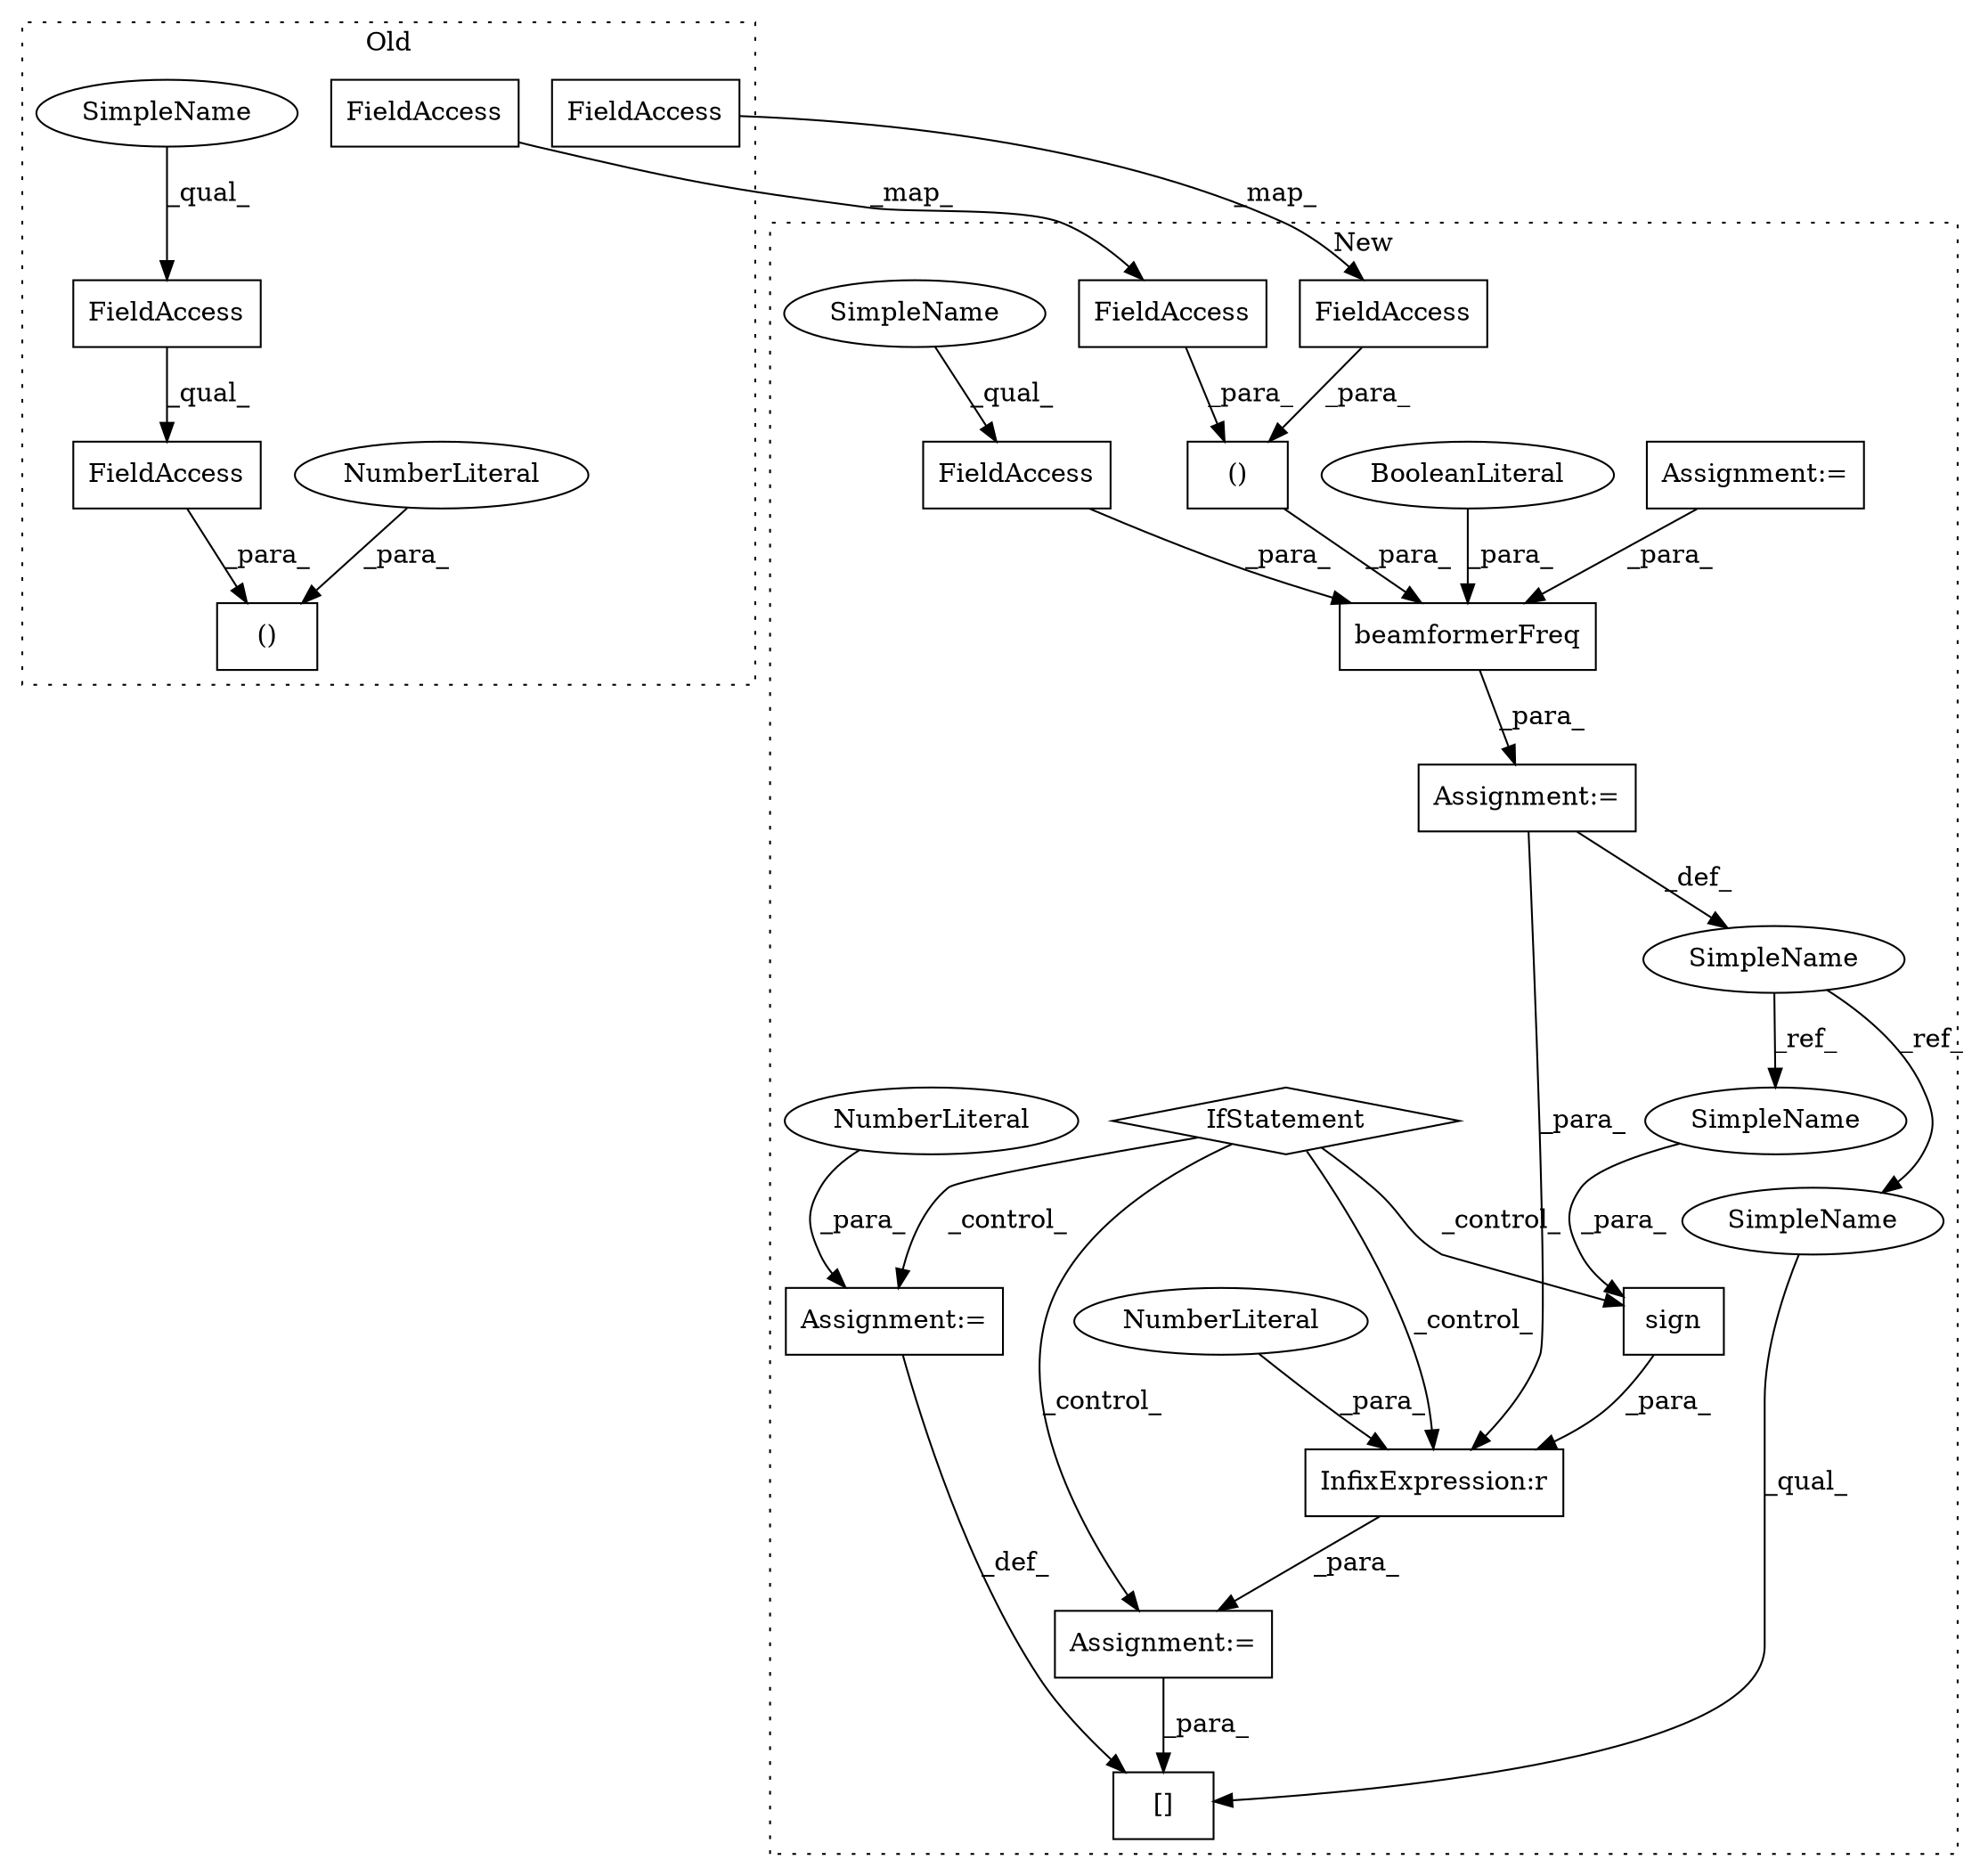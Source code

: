 digraph G {
subgraph cluster0 {
1 [label="()" a="106" s="9004" l="28" shape="box"];
5 [label="NumberLiteral" a="34" s="9004" l="1" shape="ellipse"];
6 [label="FieldAccess" a="22" s="9018" l="14" shape="box"];
11 [label="FieldAccess" a="22" s="9018" l="9" shape="box"];
12 [label="FieldAccess" a="22" s="9707" l="7" shape="box"];
23 [label="FieldAccess" a="22" s="9715" l="7" shape="box"];
24 [label="SimpleName" a="42" s="9018" l="4" shape="ellipse"];
label = "Old";
style="dotted";
}
subgraph cluster1 {
2 [label="sign" a="32" s="9735,9756" l="5,1" shape="box"];
3 [label="Assignment:=" a="7" s="9520" l="1" shape="box"];
4 [label="()" a="106" s="9607" l="75" shape="box"];
7 [label="[]" a="2" s="9774,9801" l="17,1" shape="box"];
8 [label="SimpleName" a="42" s="9504" l="16" shape="ellipse"];
9 [label="InfixExpression:r" a="27" s="9757" l="3" shape="box"];
10 [label="NumberLiteral" a="34" s="9760" l="1" shape="ellipse"];
13 [label="FieldAccess" a="22" s="9607" l="7" shape="box"];
14 [label="FieldAccess" a="22" s="9561" l="11" shape="box"];
15 [label="IfStatement" a="25" s="9694,9709" l="4,2" shape="diamond"];
16 [label="Assignment:=" a="7" s="9802" l="1" shape="box"];
17 [label="NumberLiteral" a="34" s="9803" l="3" shape="ellipse"];
18 [label="Assignment:=" a="7" s="9074" l="1" shape="box"];
19 [label="Assignment:=" a="7" s="9733" l="1" shape="box"];
20 [label="beamformerFreq" a="32" s="9521,9682" l="15,2" shape="box"];
21 [label="BooleanLiteral" a="9" s="9536" l="4" shape="ellipse"];
22 [label="FieldAccess" a="22" s="9627" l="7" shape="box"];
25 [label="SimpleName" a="42" s="9774" l="16" shape="ellipse"];
26 [label="SimpleName" a="42" s="9740" l="16" shape="ellipse"];
27 [label="SimpleName" a="42" s="9561" l="4" shape="ellipse"];
label = "New";
style="dotted";
}
2 -> 9 [label="_para_"];
3 -> 9 [label="_para_"];
3 -> 8 [label="_def_"];
4 -> 20 [label="_para_"];
5 -> 1 [label="_para_"];
6 -> 1 [label="_para_"];
8 -> 25 [label="_ref_"];
8 -> 26 [label="_ref_"];
9 -> 19 [label="_para_"];
10 -> 9 [label="_para_"];
11 -> 6 [label="_qual_"];
12 -> 13 [label="_map_"];
13 -> 4 [label="_para_"];
14 -> 20 [label="_para_"];
15 -> 16 [label="_control_"];
15 -> 2 [label="_control_"];
15 -> 9 [label="_control_"];
15 -> 19 [label="_control_"];
16 -> 7 [label="_def_"];
17 -> 16 [label="_para_"];
18 -> 20 [label="_para_"];
19 -> 7 [label="_para_"];
20 -> 3 [label="_para_"];
21 -> 20 [label="_para_"];
22 -> 4 [label="_para_"];
23 -> 22 [label="_map_"];
24 -> 11 [label="_qual_"];
25 -> 7 [label="_qual_"];
26 -> 2 [label="_para_"];
27 -> 14 [label="_qual_"];
}